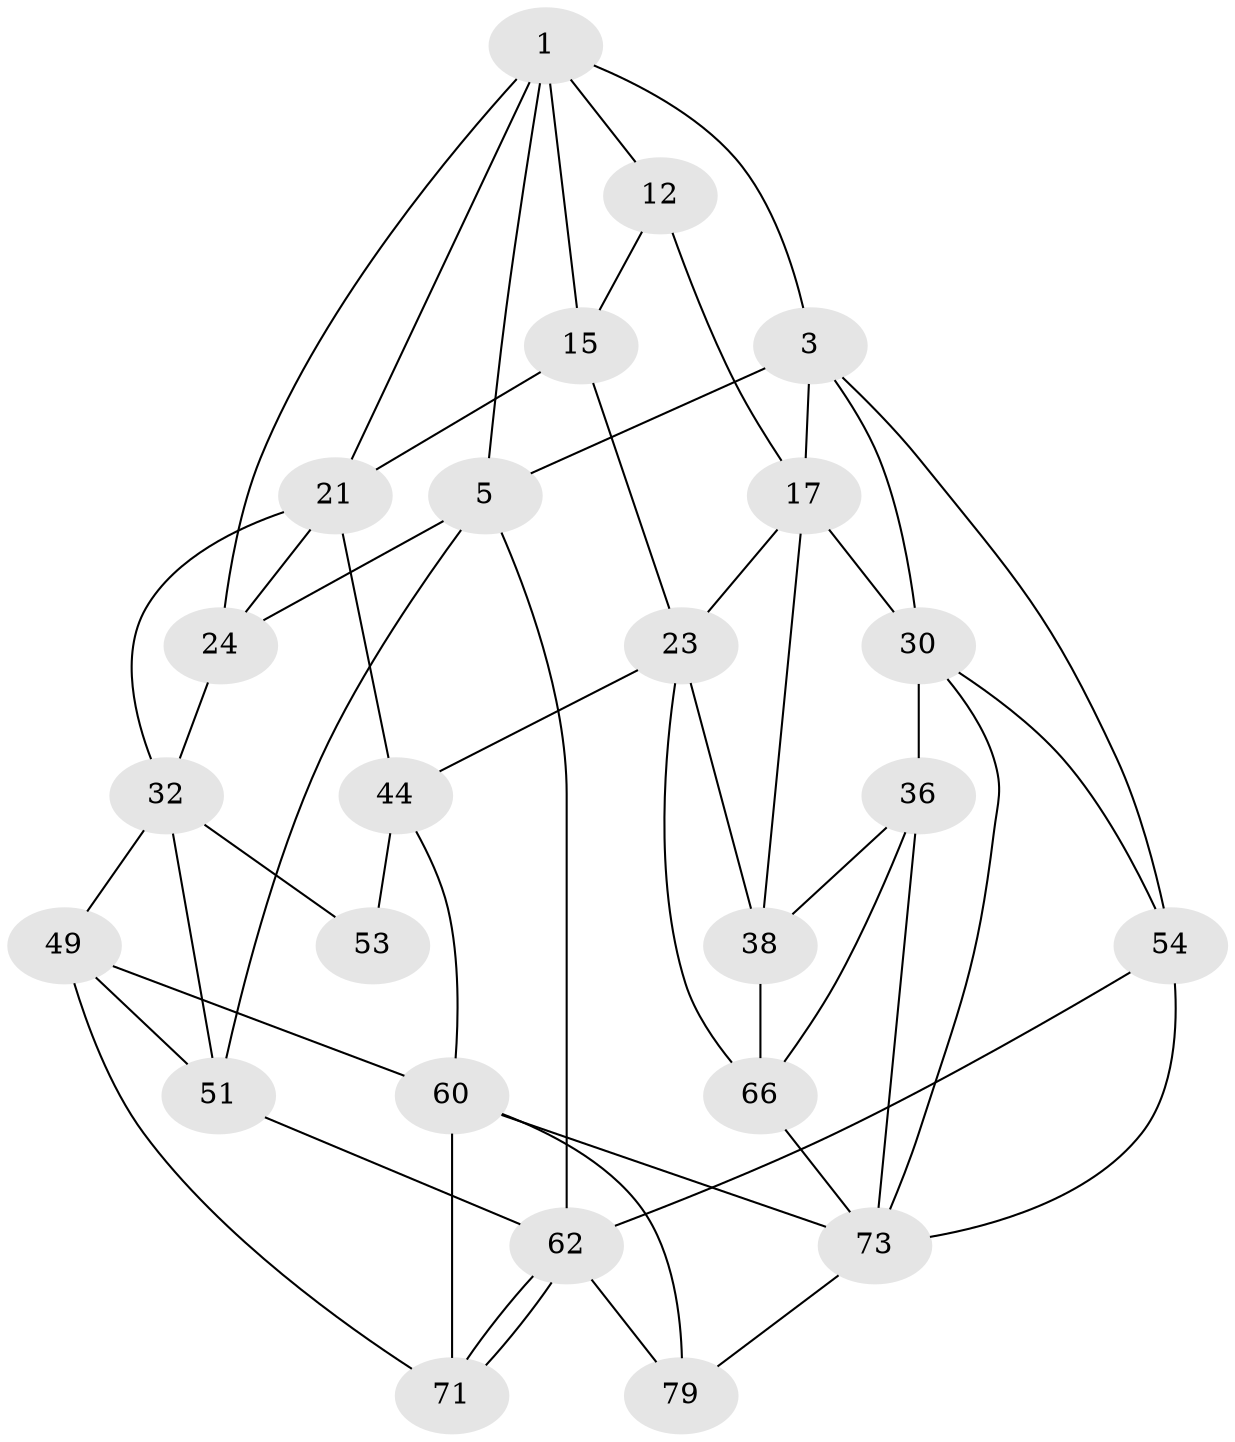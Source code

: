 // original degree distribution, {3: 0.025, 5: 0.475, 4: 0.2625, 6: 0.2375}
// Generated by graph-tools (version 1.1) at 2025/21/03/04/25 18:21:26]
// undirected, 24 vertices, 53 edges
graph export_dot {
graph [start="1"]
  node [color=gray90,style=filled];
  1 [pos="+0.4167124528773044+0",super="+2+7"];
  3 [pos="+0.9130735771249219+0",super="+4+16"];
  5 [pos="+0+0",super="+6+14"];
  12 [pos="+0.6290711493357025+0.12338561861057848",super="+13"];
  15 [pos="+0.4549901084767797+0.29075553402492577",super="+20"];
  17 [pos="+0.8277913509877755+0.3078081885732795",super="+18"];
  21 [pos="+0.4264133473830353+0.3461954140804009",super="+27"];
  23 [pos="+0.6028786286235642+0.41429534221493086",super="+42"];
  24 [pos="+0.06707538698834253+0.2615271583520179",super="+28+25"];
  30 [pos="+1+0.4486510423900872",super="+31+55"];
  32 [pos="+0.1836105142047207+0.4410492391500085",super="+40+33"];
  36 [pos="+1+0.4821897350892687",super="+37+64"];
  38 [pos="+0.808382867012655+0.5098306368684636",super="+46"];
  44 [pos="+0.40432665881841506+0.6377972376928391",super="+58+45"];
  49 [pos="+0.13251557780162024+0.655159862341274",super="+50"];
  51 [pos="+0.06008135970735632+0.6280869822748366",super="+56"];
  53 [pos="+0.17362907421028714+0.5595774185099663",super="+59"];
  54 [pos="+1+1"];
  60 [pos="+0.28105960702235266+0.7090185704579733",super="+61+74"];
  62 [pos="+0+0.8537377930835093",super="+63"];
  66 [pos="+0.6847216564157287+0.6873721297014056",super="+67"];
  71 [pos="+0+0.8370911916998098",super="+72"];
  73 [pos="+0.4740455430378104+0.8125419485636233",super="+77"];
  79 [pos="+0.2808064712937903+1"];
  1 -- 3;
  1 -- 12 [weight=2];
  1 -- 5;
  1 -- 21;
  1 -- 24;
  1 -- 15;
  3 -- 5;
  3 -- 54;
  3 -- 17;
  3 -- 30;
  5 -- 62;
  5 -- 51;
  5 -- 24;
  12 -- 15;
  12 -- 17;
  15 -- 23;
  15 -- 21;
  17 -- 38;
  17 -- 23;
  17 -- 30;
  21 -- 24;
  21 -- 32;
  21 -- 44;
  23 -- 44;
  23 -- 38;
  23 -- 66;
  24 -- 32 [weight=2];
  30 -- 36 [weight=2];
  30 -- 54;
  30 -- 73;
  32 -- 49;
  32 -- 51;
  32 -- 53;
  36 -- 38 [weight=3];
  36 -- 73;
  36 -- 66;
  38 -- 66 [weight=2];
  44 -- 60;
  44 -- 53 [weight=3];
  49 -- 51;
  49 -- 71;
  49 -- 60;
  51 -- 62;
  54 -- 62;
  54 -- 73;
  60 -- 73;
  60 -- 79;
  60 -- 71 [weight=2];
  62 -- 71;
  62 -- 71;
  62 -- 79;
  66 -- 73;
  73 -- 79;
}
